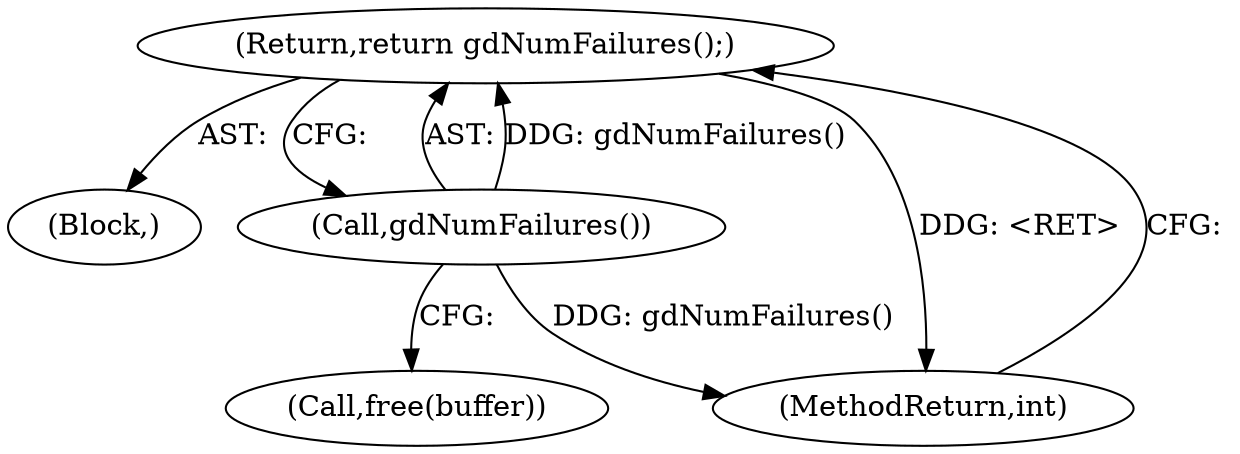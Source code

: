 digraph "1_libgd_58b6dde319c301b0eae27d12e2a659e067d80558_0@del" {
"1000124" [label="(Return,return gdNumFailures();)"];
"1000125" [label="(Call,gdNumFailures())"];
"1000125" [label="(Call,gdNumFailures())"];
"1000124" [label="(Return,return gdNumFailures();)"];
"1000122" [label="(Call,free(buffer))"];
"1000101" [label="(Block,)"];
"1000126" [label="(MethodReturn,int)"];
"1000124" -> "1000101"  [label="AST: "];
"1000124" -> "1000125"  [label="CFG: "];
"1000125" -> "1000124"  [label="AST: "];
"1000126" -> "1000124"  [label="CFG: "];
"1000124" -> "1000126"  [label="DDG: <RET>"];
"1000125" -> "1000124"  [label="DDG: gdNumFailures()"];
"1000125" -> "1000122"  [label="CFG: "];
"1000125" -> "1000126"  [label="DDG: gdNumFailures()"];
}
